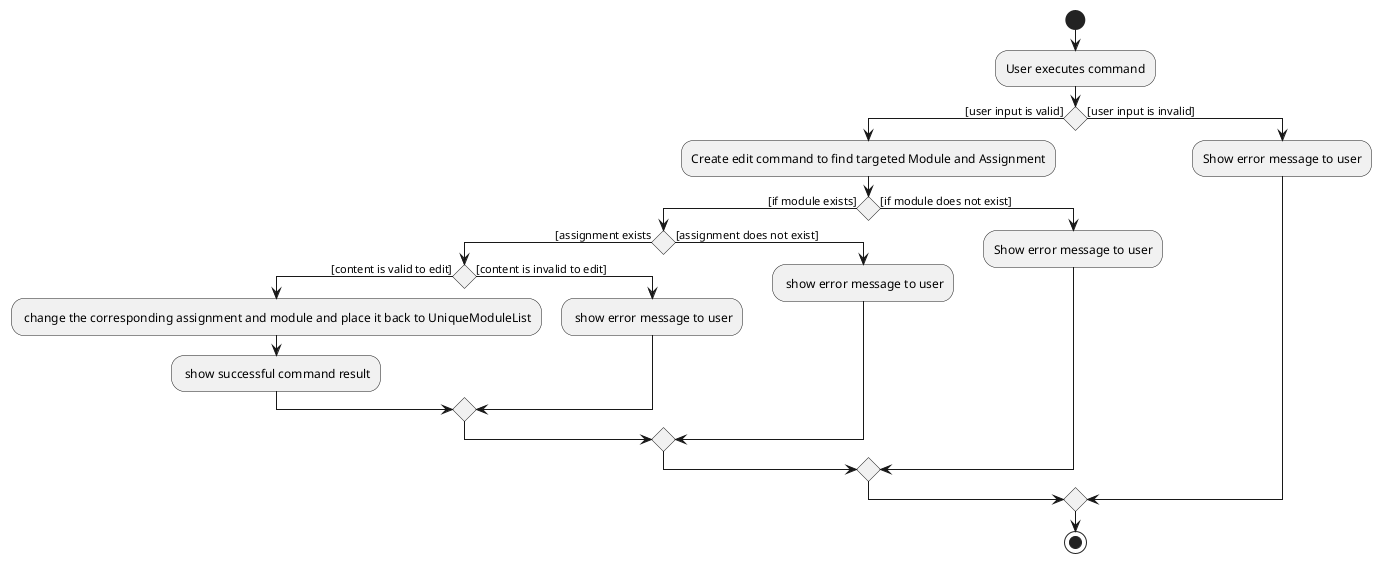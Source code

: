 
@startuml
start
:User executes command;
if() then ([user input is valid])
    :Create edit command to find targeted Module and Assignment;
    if() then ([if module exists])
        if() then ([assignment exists)

            if () then ([content is valid to edit])
                : change the corresponding assignment and module and place it back to UniqueModuleList;
                : show successful command result;
            else([content is invalid to edit])
                : show error message to user;
            endif

        else([assignment does not exist])
            : show error message to user;
        endif

    else([if module does not exist])
        :Show error message to user;
    endif
else([user input is invalid])
    :Show error message to user;
endif
stop
@enduml
